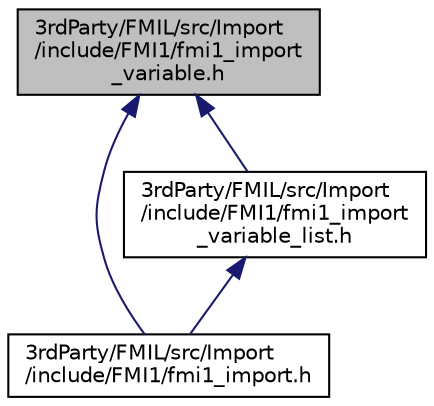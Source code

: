 digraph "3rdParty/FMIL/src/Import/include/FMI1/fmi1_import_variable.h"
{
  edge [fontname="Helvetica",fontsize="10",labelfontname="Helvetica",labelfontsize="10"];
  node [fontname="Helvetica",fontsize="10",shape=record];
  Node5 [label="3rdParty/FMIL/src/Import\l/include/FMI1/fmi1_import\l_variable.h",height=0.2,width=0.4,color="black", fillcolor="grey75", style="filled", fontcolor="black"];
  Node5 -> Node6 [dir="back",color="midnightblue",fontsize="10",style="solid",fontname="Helvetica"];
  Node6 [label="3rdParty/FMIL/src/Import\l/include/FMI1/fmi1_import.h",height=0.2,width=0.4,color="black", fillcolor="white", style="filled",URL="$da/da0/3rd_party_2_f_m_i_l_2src_2_import_2include_2_f_m_i1_2fmi1__import_8h.html"];
  Node5 -> Node7 [dir="back",color="midnightblue",fontsize="10",style="solid",fontname="Helvetica"];
  Node7 [label="3rdParty/FMIL/src/Import\l/include/FMI1/fmi1_import\l_variable_list.h",height=0.2,width=0.4,color="black", fillcolor="white", style="filled",URL="$d8/dda/3rd_party_2_f_m_i_l_2src_2_import_2include_2_f_m_i1_2fmi1__import__variable__list_8h.html"];
  Node7 -> Node6 [dir="back",color="midnightblue",fontsize="10",style="solid",fontname="Helvetica"];
}

